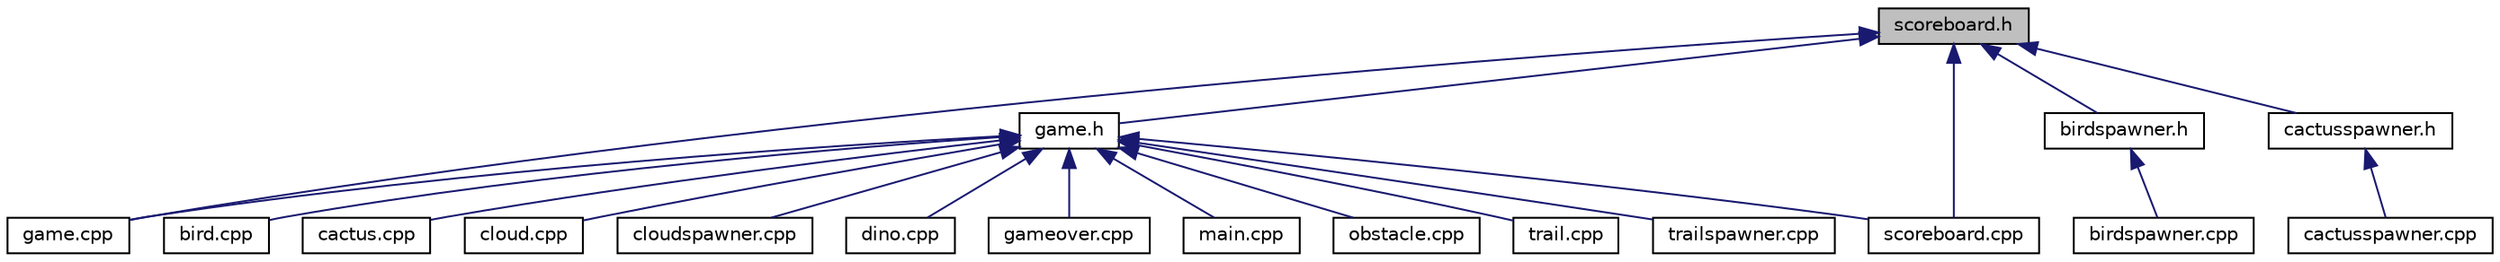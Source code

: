 digraph "scoreboard.h"
{
 // LATEX_PDF_SIZE
  edge [fontname="Helvetica",fontsize="10",labelfontname="Helvetica",labelfontsize="10"];
  node [fontname="Helvetica",fontsize="10",shape=record];
  Node8 [label="scoreboard.h",height=0.2,width=0.4,color="black", fillcolor="grey75", style="filled", fontcolor="black",tooltip=" "];
  Node8 -> Node9 [dir="back",color="midnightblue",fontsize="10",style="solid",fontname="Helvetica"];
  Node9 [label="game.h",height=0.2,width=0.4,color="black", fillcolor="white", style="filled",URL="$game_8h.html",tooltip=" "];
  Node9 -> Node10 [dir="back",color="midnightblue",fontsize="10",style="solid",fontname="Helvetica"];
  Node10 [label="bird.cpp",height=0.2,width=0.4,color="black", fillcolor="white", style="filled",URL="$bird_8cpp.html",tooltip=" "];
  Node9 -> Node11 [dir="back",color="midnightblue",fontsize="10",style="solid",fontname="Helvetica"];
  Node11 [label="cactus.cpp",height=0.2,width=0.4,color="black", fillcolor="white", style="filled",URL="$cactus_8cpp.html",tooltip=" "];
  Node9 -> Node12 [dir="back",color="midnightblue",fontsize="10",style="solid",fontname="Helvetica"];
  Node12 [label="cloud.cpp",height=0.2,width=0.4,color="black", fillcolor="white", style="filled",URL="$cloud_8cpp.html",tooltip=" "];
  Node9 -> Node13 [dir="back",color="midnightblue",fontsize="10",style="solid",fontname="Helvetica"];
  Node13 [label="cloudspawner.cpp",height=0.2,width=0.4,color="black", fillcolor="white", style="filled",URL="$cloudspawner_8cpp.html",tooltip=" "];
  Node9 -> Node14 [dir="back",color="midnightblue",fontsize="10",style="solid",fontname="Helvetica"];
  Node14 [label="dino.cpp",height=0.2,width=0.4,color="black", fillcolor="white", style="filled",URL="$dino_8cpp.html",tooltip=" "];
  Node9 -> Node15 [dir="back",color="midnightblue",fontsize="10",style="solid",fontname="Helvetica"];
  Node15 [label="game.cpp",height=0.2,width=0.4,color="black", fillcolor="white", style="filled",URL="$game_8cpp.html",tooltip=" "];
  Node9 -> Node16 [dir="back",color="midnightblue",fontsize="10",style="solid",fontname="Helvetica"];
  Node16 [label="gameover.cpp",height=0.2,width=0.4,color="black", fillcolor="white", style="filled",URL="$gameover_8cpp.html",tooltip=" "];
  Node9 -> Node17 [dir="back",color="midnightblue",fontsize="10",style="solid",fontname="Helvetica"];
  Node17 [label="main.cpp",height=0.2,width=0.4,color="black", fillcolor="white", style="filled",URL="$main_8cpp.html",tooltip=" "];
  Node9 -> Node18 [dir="back",color="midnightblue",fontsize="10",style="solid",fontname="Helvetica"];
  Node18 [label="obstacle.cpp",height=0.2,width=0.4,color="black", fillcolor="white", style="filled",URL="$obstacle_8cpp.html",tooltip=" "];
  Node9 -> Node19 [dir="back",color="midnightblue",fontsize="10",style="solid",fontname="Helvetica"];
  Node19 [label="scoreboard.cpp",height=0.2,width=0.4,color="black", fillcolor="white", style="filled",URL="$scoreboard_8cpp.html",tooltip=" "];
  Node9 -> Node20 [dir="back",color="midnightblue",fontsize="10",style="solid",fontname="Helvetica"];
  Node20 [label="trail.cpp",height=0.2,width=0.4,color="black", fillcolor="white", style="filled",URL="$trail_8cpp.html",tooltip=" "];
  Node9 -> Node21 [dir="back",color="midnightblue",fontsize="10",style="solid",fontname="Helvetica"];
  Node21 [label="trailspawner.cpp",height=0.2,width=0.4,color="black", fillcolor="white", style="filled",URL="$trailspawner_8cpp.html",tooltip=" "];
  Node8 -> Node22 [dir="back",color="midnightblue",fontsize="10",style="solid",fontname="Helvetica"];
  Node22 [label="birdspawner.h",height=0.2,width=0.4,color="black", fillcolor="white", style="filled",URL="$birdspawner_8h.html",tooltip=" "];
  Node22 -> Node23 [dir="back",color="midnightblue",fontsize="10",style="solid",fontname="Helvetica"];
  Node23 [label="birdspawner.cpp",height=0.2,width=0.4,color="black", fillcolor="white", style="filled",URL="$birdspawner_8cpp.html",tooltip=" "];
  Node8 -> Node24 [dir="back",color="midnightblue",fontsize="10",style="solid",fontname="Helvetica"];
  Node24 [label="cactusspawner.h",height=0.2,width=0.4,color="black", fillcolor="white", style="filled",URL="$cactusspawner_8h.html",tooltip=" "];
  Node24 -> Node25 [dir="back",color="midnightblue",fontsize="10",style="solid",fontname="Helvetica"];
  Node25 [label="cactusspawner.cpp",height=0.2,width=0.4,color="black", fillcolor="white", style="filled",URL="$cactusspawner_8cpp.html",tooltip=" "];
  Node8 -> Node15 [dir="back",color="midnightblue",fontsize="10",style="solid",fontname="Helvetica"];
  Node8 -> Node19 [dir="back",color="midnightblue",fontsize="10",style="solid",fontname="Helvetica"];
}
